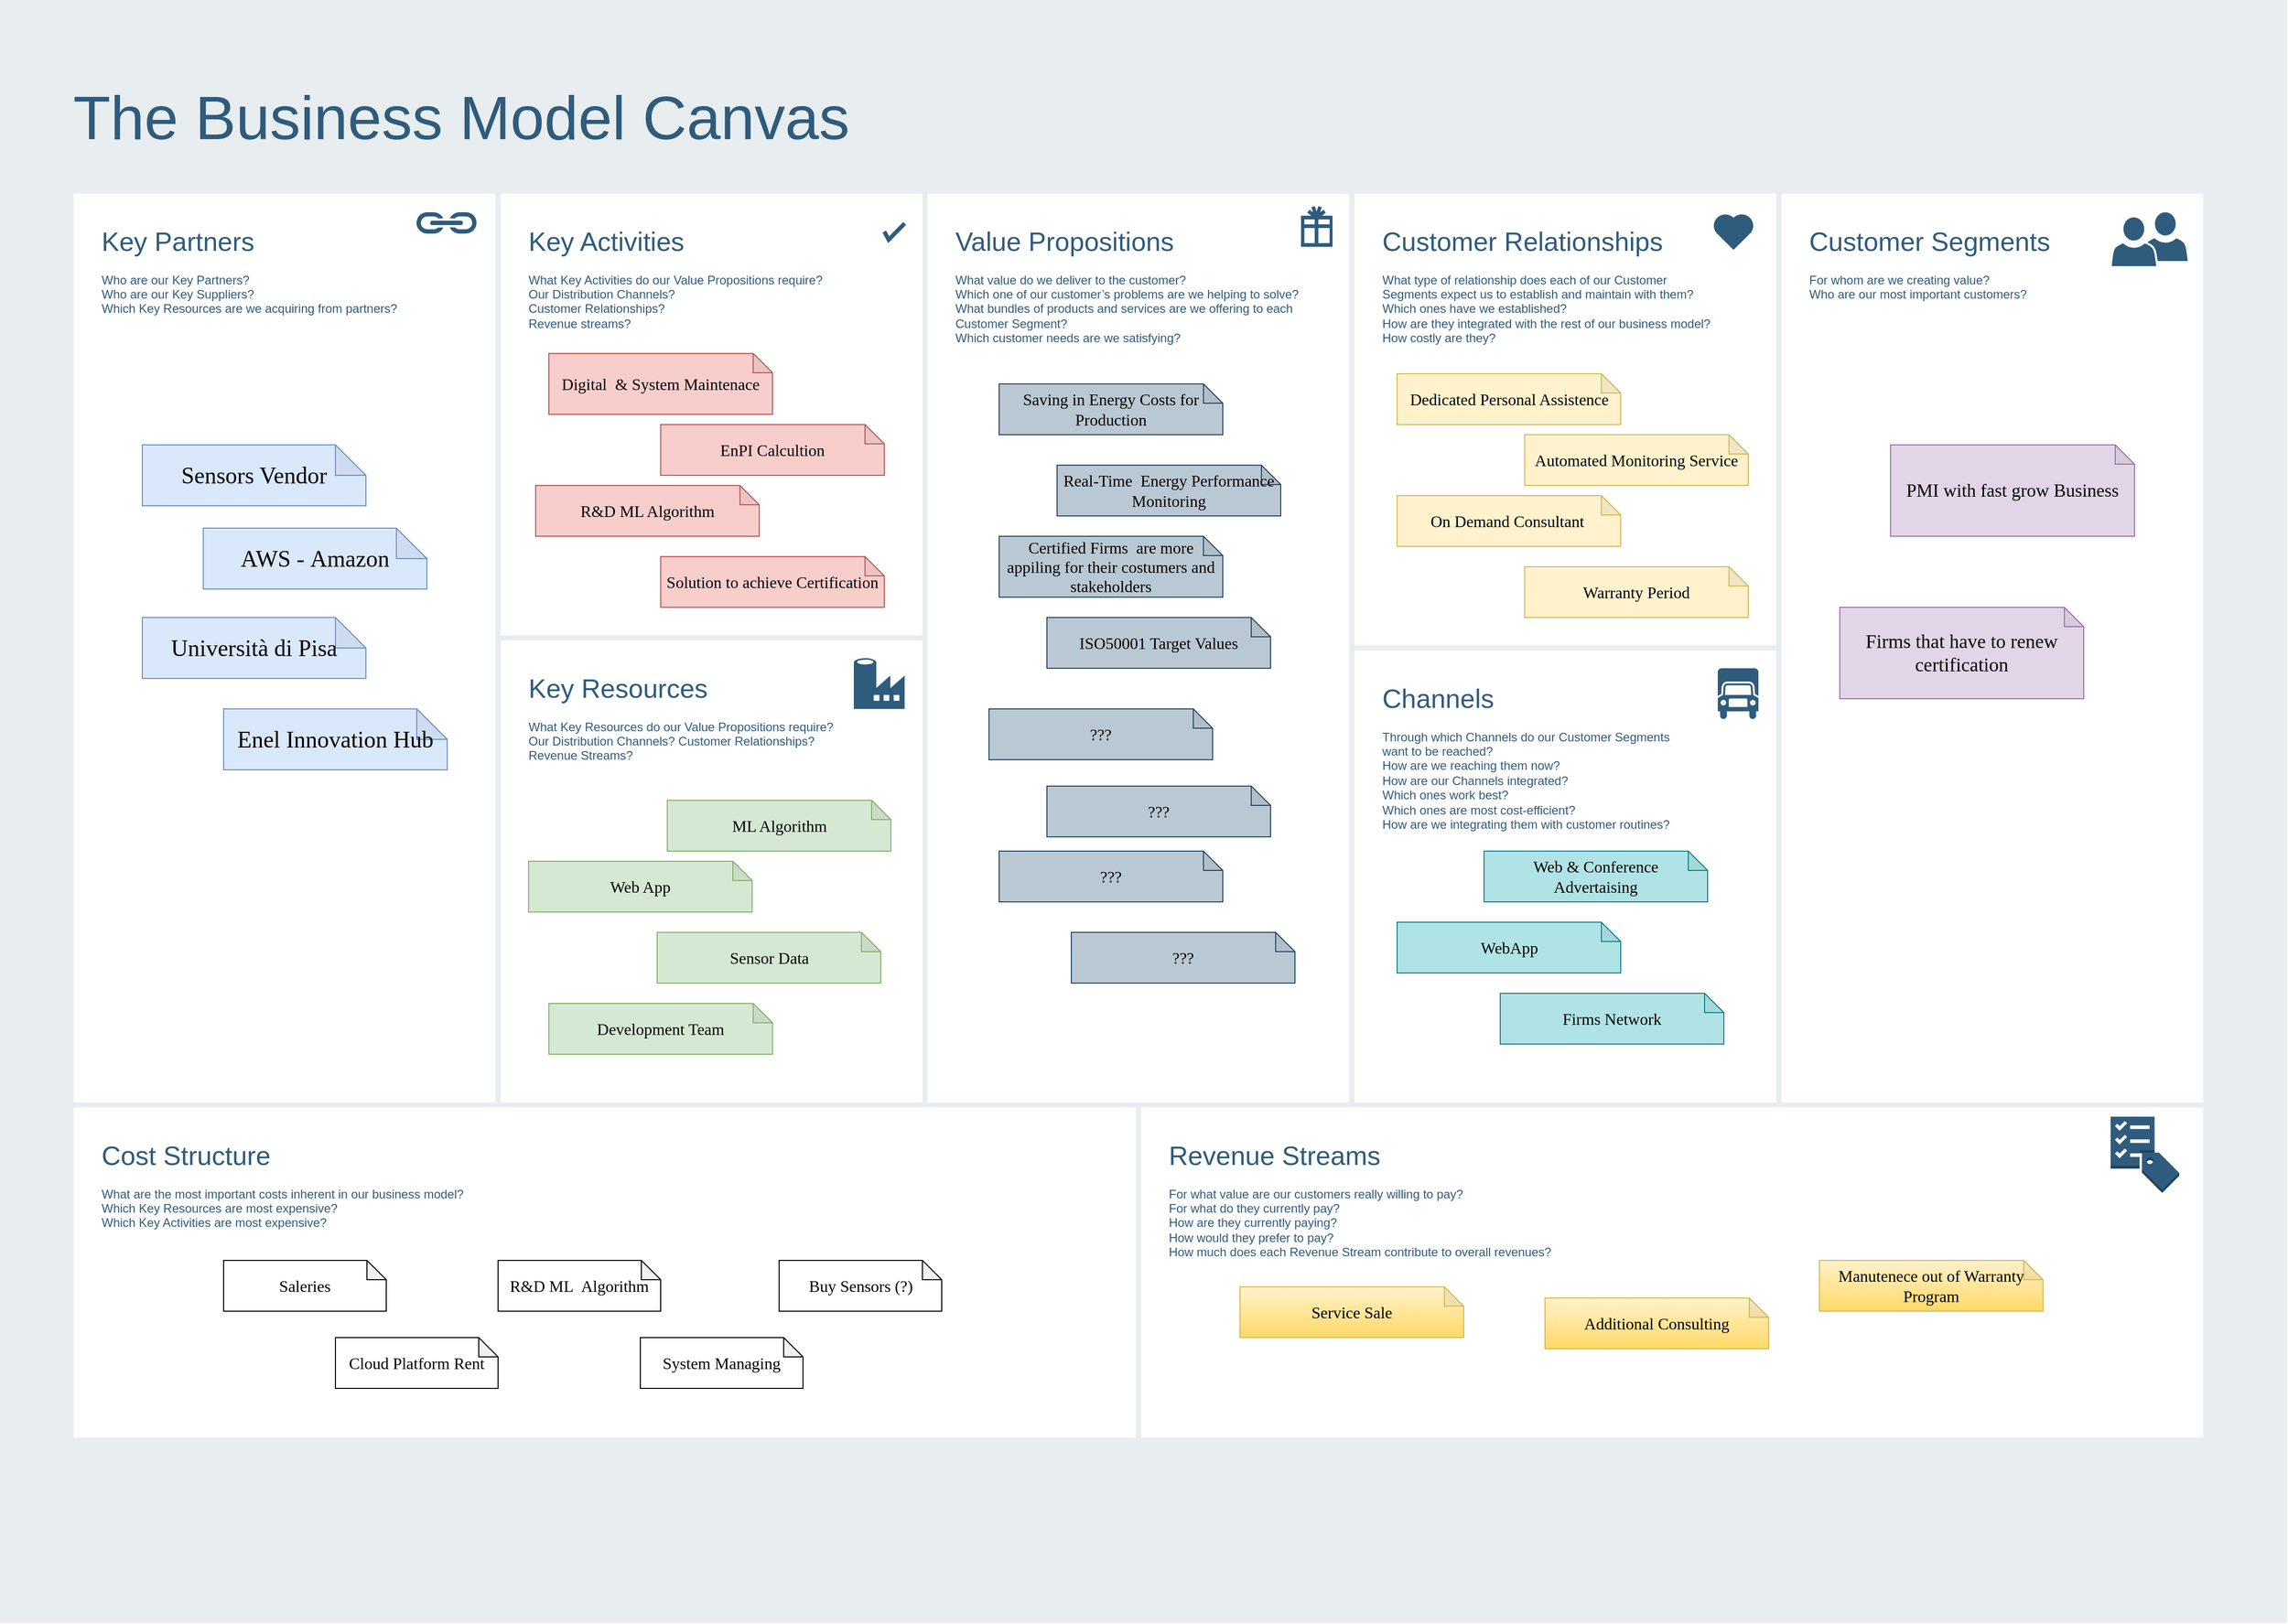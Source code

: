 <mxfile version="14.6.12" type="github"><diagram id="07fea595-8f29-1299-0266-81d95cde20df" name="Page-1"><mxGraphModel dx="5515" dy="1820" grid="1" gridSize="10" guides="1" tooltips="1" connect="1" arrows="1" fold="1" page="1" pageScale="1" pageWidth="1169" pageHeight="827" background="#ffffff" math="0" shadow="0"><root><mxCell id="0"/><mxCell id="1" parent="0"/><mxCell id="698" value="" style="rounded=0;whiteSpace=wrap;html=1;shadow=0;labelBackgroundColor=none;strokeColor=none;strokeWidth=3;fillColor=#e8edf0;fontSize=60;fontColor=#2F5B7C;align=left;" parent="1" vertex="1"><mxGeometry x="-2280" y="32" width="2250" height="1598" as="geometry"/></mxCell><mxCell id="699" value="&lt;div style=&quot;font-size: 26px&quot;&gt;&lt;font style=&quot;font-size: 26px&quot;&gt;Customer Relationships&lt;/font&gt;&lt;/div&gt;&lt;div&gt;&lt;br&gt;&lt;/div&gt;&lt;div&gt;What type of relationship does each of our Customer&lt;/div&gt;&lt;div&gt;Segments expect us to establish and maintain with them?&lt;/div&gt;&lt;div&gt;Which ones have we established?&lt;/div&gt;&lt;div&gt;How are they integrated with the rest of our business model?&lt;/div&gt;&lt;div&gt;How costly are they?&lt;/div&gt;&lt;div&gt;&lt;br&gt;&lt;/div&gt;" style="rounded=0;whiteSpace=wrap;html=1;shadow=0;labelBackgroundColor=none;strokeColor=#e8edf0;strokeWidth=5;fillColor=#ffffff;fontSize=12;fontColor=#2F5B7C;align=left;verticalAlign=top;spacing=30;" parent="1" vertex="1"><mxGeometry x="-950" y="220" width="420" height="450" as="geometry"/></mxCell><mxCell id="700" value="&lt;font&gt;&lt;font style=&quot;font-size: 26px&quot;&gt;Key Partners&lt;/font&gt;&lt;br&gt;&lt;/font&gt;&lt;font style=&quot;font-size: 12px&quot;&gt;&lt;br style=&quot;font-size: 12px&quot;&gt;&lt;font style=&quot;font-size: 12px&quot;&gt;Who are our Key Partners?&lt;br style=&quot;font-size: 12px&quot;&gt;Who are our Key Suppliers?&lt;br style=&quot;font-size: 12px&quot;&gt;Which Key Resources are we acquiring from partners?&lt;br&gt;&lt;/font&gt;&lt;/font&gt;" style="rounded=0;whiteSpace=wrap;html=1;shadow=0;labelBackgroundColor=none;strokeColor=#e8edf0;strokeWidth=5;fillColor=#ffffff;fontSize=12;fontColor=#2F5B7C;align=left;verticalAlign=top;spacing=30;" parent="1" vertex="1"><mxGeometry x="-2210" y="220" width="420" height="900" as="geometry"/></mxCell><mxCell id="mYLDqaENbIVLtpqKHMee-728" style="edgeStyle=orthogonalEdgeStyle;rounded=0;orthogonalLoop=1;jettySize=auto;html=1;exitX=0.5;exitY=1;exitDx=0;exitDy=0;" edge="1" parent="1" source="701" target="702"><mxGeometry relative="1" as="geometry"/></mxCell><mxCell id="701" value="&lt;font&gt;&lt;font style=&quot;font-size: 26px&quot;&gt;Key Activities&lt;/font&gt;&lt;br style=&quot;font-size: 12px&quot;&gt;&lt;/font&gt;&lt;font&gt;&lt;br style=&quot;font-size: 12px&quot;&gt;&lt;div&gt;What Key Activities do our Value Propositions require?&lt;/div&gt;&lt;div&gt;Our Distribution Channels?&lt;/div&gt;&lt;div&gt;Customer Relationships?&lt;/div&gt;&lt;div&gt;Revenue streams?&lt;/div&gt;&lt;/font&gt;" style="rounded=0;whiteSpace=wrap;html=1;shadow=0;labelBackgroundColor=none;strokeColor=#e8edf0;strokeWidth=5;fillColor=#ffffff;fontSize=12;fontColor=#2F5B7C;align=left;verticalAlign=top;spacing=30;" parent="1" vertex="1"><mxGeometry x="-1790" y="220" width="420" height="570" as="geometry"/></mxCell><mxCell id="702" value="&lt;div&gt;&lt;font style=&quot;font-size: 26px&quot;&gt;Key Resources&lt;/font&gt;&lt;/div&gt;&lt;div&gt;&lt;br&gt;&lt;/div&gt;&lt;div&gt;What Key Resources do our Value Propositions require?&lt;/div&gt;&lt;div&gt;Our Distribution Channels? Customer Relationships?&lt;/div&gt;&lt;div&gt;Revenue Streams?&lt;/div&gt;" style="rounded=0;whiteSpace=wrap;html=1;shadow=0;labelBackgroundColor=none;strokeColor=#e8edf0;strokeWidth=5;fillColor=#ffffff;fontSize=12;fontColor=#2F5B7C;align=left;verticalAlign=top;spacing=30;" parent="1" vertex="1"><mxGeometry x="-1790" y="660" width="420" height="460" as="geometry"/></mxCell><mxCell id="703" value="&lt;div style=&quot;font-size: 26px&quot;&gt;&lt;font style=&quot;font-size: 26px&quot;&gt;Value Propositions&lt;/font&gt;&lt;/div&gt;&lt;div&gt;&lt;br&gt;&lt;/div&gt;&lt;div&gt;What value do we deliver to the customer?&lt;/div&gt;&lt;div&gt;Which one of our customer’s problems are we helping to solve?&lt;/div&gt;&lt;div&gt;What bundles of products and services are we offering to each Customer Segment?&lt;/div&gt;&lt;div&gt;Which customer needs are we satisfying?&lt;/div&gt;" style="rounded=0;whiteSpace=wrap;html=1;shadow=0;labelBackgroundColor=none;strokeColor=#e8edf0;strokeWidth=5;fillColor=#ffffff;fontSize=12;fontColor=#2F5B7C;align=left;verticalAlign=top;spacing=30;" parent="1" vertex="1"><mxGeometry x="-1370" y="220" width="420" height="900" as="geometry"/></mxCell><mxCell id="704" value="&lt;div&gt;&lt;font style=&quot;font-size: 26px&quot;&gt;Customer Segments&lt;/font&gt;&lt;/div&gt;&lt;div&gt;&lt;br&gt;&lt;/div&gt;&lt;div&gt;For whom are we creating value?&lt;/div&gt;&lt;div&gt;Who are our most important customers?&lt;/div&gt;" style="rounded=0;whiteSpace=wrap;html=1;shadow=0;labelBackgroundColor=none;strokeColor=#e8edf0;strokeWidth=5;fillColor=#ffffff;fontSize=12;fontColor=#2F5B7C;align=left;verticalAlign=top;spacing=30;" parent="1" vertex="1"><mxGeometry x="-530" y="220" width="420" height="900" as="geometry"/></mxCell><mxCell id="705" value="&lt;div&gt;&lt;font style=&quot;font-size: 26px&quot;&gt;Channels&lt;/font&gt;&lt;/div&gt;&lt;div&gt;&lt;br&gt;&lt;/div&gt;&lt;div&gt;Through which Channels do our Customer Segments&lt;/div&gt;&lt;div&gt;want to be reached?&lt;/div&gt;&lt;div&gt;How are we reaching them now?&lt;/div&gt;&lt;div&gt;How are our Channels integrated?&lt;/div&gt;&lt;div&gt;Which ones work best?&lt;/div&gt;&lt;div&gt;Which ones are most cost-efficient?&lt;/div&gt;&lt;div&gt;How are we integrating them with customer routines?&lt;/div&gt;&lt;div style=&quot;font-size: 10px&quot;&gt;&lt;br&gt;&lt;/div&gt;" style="rounded=0;whiteSpace=wrap;html=1;shadow=0;labelBackgroundColor=none;strokeColor=#e8edf0;strokeWidth=5;fillColor=#ffffff;fontSize=12;fontColor=#2F5B7C;align=left;verticalAlign=top;spacing=30;" parent="1" vertex="1"><mxGeometry x="-950" y="670" width="420" height="450" as="geometry"/></mxCell><mxCell id="706" value="&lt;div style=&quot;font-size: 26px&quot;&gt;&lt;font style=&quot;font-size: 26px&quot;&gt;Cost Structure&lt;/font&gt;&lt;/div&gt;&lt;div&gt;&lt;br&gt;&lt;/div&gt;&lt;div&gt;What are the most important costs inherent in our business model?&lt;/div&gt;&lt;div&gt;Which Key Resources are most expensive?&lt;/div&gt;&lt;div&gt;Which Key Activities are most expensive?&lt;/div&gt;" style="rounded=0;whiteSpace=wrap;html=1;shadow=0;labelBackgroundColor=none;strokeColor=#e8edf0;strokeWidth=5;fillColor=#ffffff;fontSize=12;fontColor=#2F5B7C;align=left;verticalAlign=top;spacing=30;" parent="1" vertex="1"><mxGeometry x="-2210" y="1120" width="1050" height="330" as="geometry"/></mxCell><mxCell id="707" value="&lt;div style=&quot;font-size: 26px&quot;&gt;&lt;font style=&quot;font-size: 26px&quot;&gt;Revenue Streams&lt;/font&gt;&lt;/div&gt;&lt;div&gt;&lt;br&gt;&lt;/div&gt;&lt;div&gt;For what value are our customers really willing to pay?&lt;/div&gt;&lt;div&gt;For what do they currently pay?&lt;/div&gt;&lt;div&gt;How are they currently paying?&lt;/div&gt;&lt;div&gt;How would they prefer to pay?&lt;/div&gt;&lt;div&gt;How much does each Revenue Stream contribute to overall revenues?&lt;/div&gt;" style="rounded=0;whiteSpace=wrap;html=1;shadow=0;labelBackgroundColor=none;strokeColor=#e8edf0;strokeWidth=5;fillColor=#ffffff;fontSize=12;fontColor=#2F5B7C;align=left;verticalAlign=top;spacing=30;" parent="1" vertex="1"><mxGeometry x="-1160" y="1120" width="1050" height="330" as="geometry"/></mxCell><mxCell id="708" value="The Business Model Canvas&lt;br&gt;" style="text;html=1;resizable=0;points=[];autosize=1;align=left;verticalAlign=top;spacingTop=-4;fontSize=60;fontColor=#2F5B7C;" parent="1" vertex="1"><mxGeometry x="-2210" y="110" width="780" height="70" as="geometry"/></mxCell><mxCell id="709" value="" style="html=1;verticalLabelPosition=bottom;labelBackgroundColor=#ffffff;verticalAlign=top;shadow=0;dashed=0;strokeWidth=4;shape=mxgraph.ios7.misc.check;strokeColor=#2F5B7C;fillColor=#ffffff;gradientColor=none;fontSize=12;fontColor=#2F5B7C;align=left;" parent="1" vertex="1"><mxGeometry x="-1410" y="252" width="20" height="16" as="geometry"/></mxCell><mxCell id="710" value="" style="shape=mxgraph.signs.travel.present;html=1;fillColor=#2F5B7C;strokeColor=none;verticalLabelPosition=bottom;verticalAlign=top;align=center;shadow=0;labelBackgroundColor=none;fontSize=12;fontColor=#2F5B7C;" parent="1" vertex="1"><mxGeometry x="-1000" y="235" width="31" height="40" as="geometry"/></mxCell><mxCell id="711" value="" style="html=1;verticalLabelPosition=bottom;labelBackgroundColor=#ffffff;verticalAlign=top;strokeWidth=3;strokeColor=none;fillColor=#2F5B7C;shadow=0;dashed=0;shape=mxgraph.ios7.icons.heart;fontSize=12;fontColor=#2F5B7C;align=left;" parent="1" vertex="1"><mxGeometry x="-595.0" y="242" width="41" height="36" as="geometry"/></mxCell><mxCell id="715" value="" style="shadow=0;dashed=0;html=1;strokeColor=none;labelPosition=center;verticalLabelPosition=bottom;verticalAlign=top;shape=mxgraph.mscae.cloud.data_factory;fillColor=#2F5B7C;labelBackgroundColor=none;fontSize=10;fontColor=#2F5B7C;align=left;" parent="1" vertex="1"><mxGeometry x="-1440" y="680" width="50" height="50" as="geometry"/></mxCell><mxCell id="716" value="" style="shape=mxgraph.signs.transportation.truck_6;html=1;fillColor=#2F5B7C;strokeColor=none;verticalLabelPosition=bottom;verticalAlign=top;align=center;shadow=0;labelBackgroundColor=none;fontSize=10;fontColor=#2F5B7C;aspect=fixed;" parent="1" vertex="1"><mxGeometry x="-590" y="690" width="40" height="50" as="geometry"/></mxCell><mxCell id="717" value="" style="shape=image;html=1;verticalAlign=top;verticalLabelPosition=bottom;labelBackgroundColor=#ffffff;imageAspect=0;aspect=fixed;image=https://cdn4.iconfinder.com/data/icons/evil-icons-user-interface/64/price-128.png;shadow=0;strokeColor=#e8edf0;strokeWidth=3;fillColor=#2F5B7C;gradientColor=none;fontSize=10;fontColor=#2F5B7C;align=left;" parent="1" vertex="1"><mxGeometry x="-1226" y="1140" width="58" height="58" as="geometry"/></mxCell><mxCell id="718" value="" style="dashed=0;html=1;shape=mxgraph.aws3.checklist_cost;fillColor=#2F5B7C;gradientColor=none;shadow=0;labelBackgroundColor=none;strokeColor=none;strokeWidth=3;fontSize=10;fontColor=#2F5B7C;align=left;" parent="1" vertex="1"><mxGeometry x="-203.5" y="1131.5" width="67.5" height="75" as="geometry"/></mxCell><mxCell id="719" value="" style="shadow=0;dashed=0;html=1;strokeColor=none;fillColor=#2F5B7C;labelPosition=center;verticalLabelPosition=bottom;verticalAlign=top;outlineConnect=0;shape=mxgraph.office.concepts.link;labelBackgroundColor=none;fontSize=10;fontColor=#000000;align=left;" parent="1" vertex="1"><mxGeometry x="-1871" y="241" width="61" height="21" as="geometry"/></mxCell><mxCell id="720" value="" style="group" parent="1" vertex="1" connectable="0"><mxGeometry x="-203.5" y="245" width="69" height="50" as="geometry"/></mxCell><mxCell id="721" value="" style="shadow=0;dashed=0;html=1;strokeColor=#FFFFFF;labelPosition=center;verticalLabelPosition=bottom;verticalAlign=top;outlineConnect=0;shape=mxgraph.office.users.user;fillColor=#2F5B7C;labelBackgroundColor=none;fontSize=10;fontColor=#000000;align=left;strokeWidth=2;" parent="720" vertex="1"><mxGeometry x="31" y="-5" width="46" height="50" as="geometry"/></mxCell><mxCell id="722" value="" style="shadow=0;dashed=0;html=1;strokeColor=#FFFFFF;labelPosition=center;verticalLabelPosition=bottom;verticalAlign=top;outlineConnect=0;shape=mxgraph.office.users.user;fillColor=#2F5B7C;labelBackgroundColor=none;fontSize=10;fontColor=#000000;align=left;strokeWidth=2;" parent="720" vertex="1"><mxGeometry width="46" height="50" as="geometry"/></mxCell><mxCell id="mYLDqaENbIVLtpqKHMee-723" value="&lt;p style=&quot;margin-top: 0pt ; margin-bottom: 0pt ; direction: ltr ; unicode-bidi: embed ; vertical-align: baseline&quot;&gt;&lt;span style=&quot;font-family: &amp;#34;calibri&amp;#34;&quot;&gt;&lt;font style=&quot;font-size: 23px&quot;&gt;Sensors Vendor&lt;/font&gt;&lt;/span&gt;&lt;/p&gt;" style="shape=note;whiteSpace=wrap;html=1;backgroundOutline=1;darkOpacity=0.05;fillColor=#dae8fc;strokeColor=#6c8ebf;" vertex="1" parent="1"><mxGeometry x="-2140" y="470" width="220" height="60" as="geometry"/></mxCell><mxCell id="mYLDqaENbIVLtpqKHMee-724" value="&lt;p style=&quot;margin-top: 0pt ; margin-bottom: 0pt ; direction: ltr ; unicode-bidi: embed ; vertical-align: baseline ; font-size: 23px&quot;&gt;&lt;span style=&quot;font-family: &amp;#34;calibri&amp;#34;&quot;&gt;AWS&lt;/span&gt;&lt;span style=&quot;font-family: &amp;#34;calibri&amp;#34;&quot;&gt;&amp;nbsp;&lt;/span&gt;&lt;span style=&quot;font-family: &amp;#34;calibri&amp;#34;&quot;&gt;-&lt;/span&gt;&lt;span style=&quot;font-family: &amp;#34;calibri&amp;#34;&quot;&gt;&amp;nbsp;&lt;/span&gt;&lt;span style=&quot;font-family: &amp;#34;calibri&amp;#34;&quot;&gt;Amazon&lt;/span&gt;&lt;/p&gt;" style="shape=note;whiteSpace=wrap;html=1;backgroundOutline=1;darkOpacity=0.05;fillColor=#dae8fc;strokeColor=#6c8ebf;" vertex="1" parent="1"><mxGeometry x="-2080" y="552" width="220" height="60" as="geometry"/></mxCell><mxCell id="mYLDqaENbIVLtpqKHMee-725" value="&lt;p style=&quot;margin-top: 0pt ; margin-bottom: 0pt ; direction: ltr ; unicode-bidi: embed ; vertical-align: baseline ; font-size: 23px&quot;&gt;&lt;span style=&quot;font-family: &amp;#34;calibri&amp;#34;&quot;&gt;Università&lt;/span&gt;&lt;span style=&quot;font-family: &amp;#34;calibri&amp;#34;&quot;&gt;&amp;nbsp;di Pisa&lt;/span&gt;&lt;/p&gt;" style="shape=note;whiteSpace=wrap;html=1;backgroundOutline=1;darkOpacity=0.05;fillColor=#dae8fc;strokeColor=#6c8ebf;" vertex="1" parent="1"><mxGeometry x="-2140" y="640" width="220" height="60" as="geometry"/></mxCell><mxCell id="mYLDqaENbIVLtpqKHMee-726" value="&lt;p style=&quot;margin-top: 0pt ; margin-bottom: 0pt ; direction: ltr ; unicode-bidi: embed ; vertical-align: baseline&quot;&gt;&lt;span style=&quot;font-family: &amp;#34;calibri&amp;#34;&quot;&gt;&lt;font style=&quot;font-size: 23px&quot;&gt;Enel Innovation Hub&lt;/font&gt;&lt;/span&gt;&lt;/p&gt;" style="shape=note;whiteSpace=wrap;html=1;backgroundOutline=1;darkOpacity=0.05;fillColor=#dae8fc;strokeColor=#6c8ebf;" vertex="1" parent="1"><mxGeometry x="-2060" y="730" width="220" height="60" as="geometry"/></mxCell><mxCell id="mYLDqaENbIVLtpqKHMee-730" value="&lt;p style=&quot;margin-top: 0pt ; margin-bottom: 0pt ; direction: ltr ; unicode-bidi: embed ; vertical-align: baseline ; font-size: 16px&quot;&gt;&lt;span style=&quot;font-family: &amp;#34;calibri&amp;#34;&quot;&gt;Digital&amp;nbsp;&amp;nbsp;&amp;amp;&amp;nbsp;&lt;/span&gt;&lt;span style=&quot;font-family: &amp;#34;calibri&amp;#34;&quot;&gt;System&amp;nbsp;&lt;/span&gt;&lt;span style=&quot;font-family: &amp;#34;calibri&amp;#34;&quot;&gt;Maintenace&lt;/span&gt;&lt;/p&gt;" style="shape=note;whiteSpace=wrap;html=1;backgroundOutline=1;darkOpacity=0.05;fillColor=#f8cecc;strokeColor=#b85450;size=19;" vertex="1" parent="1"><mxGeometry x="-1740" y="380" width="220" height="60" as="geometry"/></mxCell><mxCell id="mYLDqaENbIVLtpqKHMee-732" value="&lt;p style=&quot;margin-top: 0pt ; margin-bottom: 0pt ; direction: ltr ; unicode-bidi: embed ; vertical-align: baseline&quot;&gt;&lt;span style=&quot;font-size: 12pt ; font-family: &amp;#34;calibri&amp;#34;&quot;&gt;EnPI&lt;/span&gt;&lt;span style=&quot;font-size: 12pt ; font-family: &amp;#34;calibri&amp;#34;&quot;&gt;&amp;nbsp;&lt;/span&gt;&lt;span style=&quot;font-size: 12pt ; font-family: &amp;#34;calibri&amp;#34;&quot;&gt;Calcultion&lt;/span&gt;&lt;/p&gt;" style="shape=note;whiteSpace=wrap;html=1;backgroundOutline=1;darkOpacity=0.05;fillColor=#f8cecc;strokeColor=#b85450;size=19;" vertex="1" parent="1"><mxGeometry x="-1630" y="450" width="220" height="50" as="geometry"/></mxCell><mxCell id="mYLDqaENbIVLtpqKHMee-733" value="&lt;p style=&quot;margin-top: 0pt ; margin-bottom: 0pt ; direction: ltr ; unicode-bidi: embed ; vertical-align: baseline&quot;&gt;&lt;span style=&quot;font-family: &amp;#34;calibri&amp;#34;&quot;&gt;&lt;font style=&quot;font-size: 16px&quot;&gt;R&amp;amp;D ML Algorithm&lt;/font&gt;&lt;/span&gt;&lt;/p&gt;" style="shape=note;whiteSpace=wrap;html=1;backgroundOutline=1;darkOpacity=0.05;fillColor=#f8cecc;strokeColor=#b85450;size=19;" vertex="1" parent="1"><mxGeometry x="-1753" y="510" width="220" height="50" as="geometry"/></mxCell><mxCell id="mYLDqaENbIVLtpqKHMee-734" value="&lt;p style=&quot;margin-top: 0pt ; margin-bottom: 0pt ; direction: ltr ; unicode-bidi: embed ; vertical-align: baseline&quot;&gt;&lt;span style=&quot;font-family: &amp;#34;calibri&amp;#34;&quot;&gt;&lt;font style=&quot;font-size: 16px&quot;&gt;Solution to achieve Certification&lt;/font&gt;&lt;/span&gt;&lt;/p&gt;" style="shape=note;whiteSpace=wrap;html=1;backgroundOutline=1;darkOpacity=0.05;fillColor=#f8cecc;strokeColor=#b85450;size=19;" vertex="1" parent="1"><mxGeometry x="-1630" y="580" width="220" height="50" as="geometry"/></mxCell><mxCell id="mYLDqaENbIVLtpqKHMee-735" value="&lt;p style=&quot;margin-top: 0pt ; margin-bottom: 0pt ; direction: ltr ; unicode-bidi: embed ; vertical-align: baseline&quot;&gt;&lt;font face=&quot;calibri&quot; size=&quot;3&quot;&gt;Real-Time &amp;nbsp;Energy Performance Monitoring&lt;/font&gt;&lt;/p&gt;" style="shape=note;whiteSpace=wrap;html=1;backgroundOutline=1;darkOpacity=0.05;fillColor=#bac8d3;strokeColor=#23445d;size=19;" vertex="1" parent="1"><mxGeometry x="-1240" y="490" width="220" height="50" as="geometry"/></mxCell><mxCell id="mYLDqaENbIVLtpqKHMee-736" value="&lt;p style=&quot;margin-top: 0pt ; margin-bottom: 0pt ; direction: ltr ; unicode-bidi: embed ; vertical-align: baseline&quot;&gt;&lt;font face=&quot;calibri&quot; size=&quot;3&quot;&gt;Web App&lt;/font&gt;&lt;/p&gt;" style="shape=note;whiteSpace=wrap;html=1;backgroundOutline=1;darkOpacity=0.05;fillColor=#d5e8d4;strokeColor=#82b366;size=19;" vertex="1" parent="1"><mxGeometry x="-1760" y="880" width="220" height="50" as="geometry"/></mxCell><mxCell id="mYLDqaENbIVLtpqKHMee-737" value="&lt;p style=&quot;margin-top: 0pt ; margin-bottom: 0pt ; direction: ltr ; unicode-bidi: embed ; vertical-align: baseline&quot;&gt;&lt;font face=&quot;calibri&quot; size=&quot;3&quot;&gt;Sensor Data&lt;/font&gt;&lt;/p&gt;" style="shape=note;whiteSpace=wrap;html=1;backgroundOutline=1;darkOpacity=0.05;fillColor=#d5e8d4;strokeColor=#82b366;size=19;" vertex="1" parent="1"><mxGeometry x="-1633.5" y="950" width="220" height="50" as="geometry"/></mxCell><mxCell id="mYLDqaENbIVLtpqKHMee-738" value="&lt;p style=&quot;margin-top: 0pt ; margin-bottom: 0pt ; direction: ltr ; unicode-bidi: embed ; vertical-align: baseline&quot;&gt;&lt;font face=&quot;calibri&quot; size=&quot;3&quot;&gt;Development Team&lt;/font&gt;&lt;/p&gt;" style="shape=note;whiteSpace=wrap;html=1;backgroundOutline=1;darkOpacity=0.05;fillColor=#d5e8d4;strokeColor=#82b366;size=19;" vertex="1" parent="1"><mxGeometry x="-1740" y="1020" width="220" height="50" as="geometry"/></mxCell><mxCell id="mYLDqaENbIVLtpqKHMee-739" value="&lt;p style=&quot;margin-top: 0pt ; margin-bottom: 0pt ; direction: ltr ; unicode-bidi: embed ; vertical-align: baseline&quot;&gt;&lt;span style=&quot;font-family: &amp;#34;calibri&amp;#34;&quot;&gt;&lt;font style=&quot;font-size: 18px&quot;&gt;PMI with fast grow Business&lt;/font&gt;&lt;/span&gt;&lt;/p&gt;" style="shape=note;whiteSpace=wrap;html=1;backgroundOutline=1;darkOpacity=0.05;fillColor=#e1d5e7;strokeColor=#9673a6;size=19;" vertex="1" parent="1"><mxGeometry x="-420" y="470" width="240" height="90" as="geometry"/></mxCell><mxCell id="mYLDqaENbIVLtpqKHMee-740" value="&lt;p style=&quot;margin-top: 0pt ; margin-bottom: 0pt ; direction: ltr ; unicode-bidi: embed ; vertical-align: baseline ; font-size: 19px&quot;&gt;&lt;span style=&quot;font-family: &amp;#34;calibri&amp;#34;&quot;&gt;Firms that&amp;nbsp;&lt;/span&gt;&lt;span style=&quot;font-family: &amp;#34;calibri&amp;#34;&quot;&gt;have to&lt;/span&gt;&lt;span style=&quot;font-family: &amp;#34;calibri&amp;#34;&quot;&gt;&amp;nbsp;renew certification&lt;/span&gt;&lt;/p&gt;" style="shape=note;whiteSpace=wrap;html=1;backgroundOutline=1;darkOpacity=0.05;fillColor=#e1d5e7;strokeColor=#9673a6;size=19;" vertex="1" parent="1"><mxGeometry x="-470" y="630" width="240" height="90" as="geometry"/></mxCell><mxCell id="mYLDqaENbIVLtpqKHMee-741" value="&lt;p style=&quot;margin-top: 0pt ; margin-bottom: 0pt ; direction: ltr ; unicode-bidi: embed ; vertical-align: baseline&quot;&gt;&lt;span style=&quot;font-family: &amp;#34;calibri&amp;#34;&quot;&gt;&lt;font style=&quot;font-size: 16px&quot;&gt;ML Algorithm&lt;/font&gt;&lt;/span&gt;&lt;/p&gt;" style="shape=note;whiteSpace=wrap;html=1;backgroundOutline=1;darkOpacity=0.05;fillColor=#d5e8d4;strokeColor=#82b366;size=19;" vertex="1" parent="1"><mxGeometry x="-1623.5" y="820" width="220" height="50" as="geometry"/></mxCell><mxCell id="mYLDqaENbIVLtpqKHMee-742" value="&lt;p style=&quot;margin-top: 0pt ; margin-bottom: 0pt ; direction: ltr ; unicode-bidi: embed ; vertical-align: baseline&quot;&gt;&lt;font&gt;&lt;font face=&quot;calibri&quot; size=&quot;3&quot;&gt;Saving in Energy Costs for Production&lt;/font&gt;&lt;/font&gt;&lt;/p&gt;" style="shape=note;whiteSpace=wrap;html=1;backgroundOutline=1;darkOpacity=0.05;fillColor=#bac8d3;strokeColor=#23445d;size=19;" vertex="1" parent="1"><mxGeometry x="-1297" y="410" width="220" height="50" as="geometry"/></mxCell><mxCell id="mYLDqaENbIVLtpqKHMee-743" value="&lt;p style=&quot;margin-top: 0pt ; margin-bottom: 0pt ; direction: ltr ; unicode-bidi: embed ; vertical-align: baseline&quot;&gt;&lt;font face=&quot;calibri&quot; size=&quot;3&quot;&gt;Certified Firms &amp;nbsp;are more appiling for&amp;nbsp;their&amp;nbsp;costumers and stakeholders&lt;/font&gt;&lt;/p&gt;" style="shape=note;whiteSpace=wrap;html=1;backgroundOutline=1;darkOpacity=0.05;fillColor=#bac8d3;strokeColor=#23445d;size=19;" vertex="1" parent="1"><mxGeometry x="-1297" y="560" width="220" height="60" as="geometry"/></mxCell><mxCell id="mYLDqaENbIVLtpqKHMee-744" value="&lt;p style=&quot;margin-top: 0pt ; margin-bottom: 0pt ; direction: ltr ; unicode-bidi: embed ; vertical-align: baseline&quot;&gt;&lt;font face=&quot;calibri&quot; size=&quot;3&quot;&gt;ISO50001 Target Values&lt;/font&gt;&lt;/p&gt;" style="shape=note;whiteSpace=wrap;html=1;backgroundOutline=1;darkOpacity=0.05;fillColor=#bac8d3;strokeColor=#23445d;size=19;" vertex="1" parent="1"><mxGeometry x="-1250" y="640" width="220" height="50" as="geometry"/></mxCell><mxCell id="mYLDqaENbIVLtpqKHMee-745" value="&lt;p style=&quot;margin-top: 0pt ; margin-bottom: 0pt ; direction: ltr ; unicode-bidi: embed ; vertical-align: baseline&quot;&gt;&lt;font face=&quot;calibri&quot; size=&quot;3&quot;&gt;Dedicated Personal Assistence&lt;/font&gt;&lt;/p&gt;" style="shape=note;whiteSpace=wrap;html=1;backgroundOutline=1;darkOpacity=0.05;fillColor=#fff2cc;strokeColor=#d6b656;size=19;" vertex="1" parent="1"><mxGeometry x="-905.5" y="400" width="220" height="50" as="geometry"/></mxCell><mxCell id="mYLDqaENbIVLtpqKHMee-746" value="&lt;p style=&quot;margin-top: 0pt ; margin-bottom: 0pt ; direction: ltr ; unicode-bidi: embed ; vertical-align: baseline&quot;&gt;&lt;font face=&quot;calibri&quot; size=&quot;3&quot;&gt;Automated Monitoring Service&lt;/font&gt;&lt;/p&gt;" style="shape=note;whiteSpace=wrap;html=1;backgroundOutline=1;darkOpacity=0.05;fillColor=#fff2cc;strokeColor=#d6b656;size=19;" vertex="1" parent="1"><mxGeometry x="-780" y="460" width="220" height="50" as="geometry"/></mxCell><mxCell id="mYLDqaENbIVLtpqKHMee-747" value="&lt;p style=&quot;margin-top: 0pt ; margin-bottom: 0pt ; direction: ltr ; unicode-bidi: embed ; vertical-align: baseline&quot;&gt;&lt;font face=&quot;calibri&quot; size=&quot;3&quot;&gt;On Demand&amp;nbsp;Consultant&amp;nbsp;&lt;/font&gt;&lt;/p&gt;" style="shape=note;whiteSpace=wrap;html=1;backgroundOutline=1;darkOpacity=0.05;fillColor=#fff2cc;strokeColor=#d6b656;size=19;" vertex="1" parent="1"><mxGeometry x="-905.5" y="520" width="220" height="50" as="geometry"/></mxCell><mxCell id="mYLDqaENbIVLtpqKHMee-748" value="&lt;p style=&quot;margin-top: 0pt ; margin-bottom: 0pt ; direction: ltr ; unicode-bidi: embed ; vertical-align: baseline&quot;&gt;&lt;font face=&quot;calibri&quot; size=&quot;3&quot;&gt;Web &amp;amp; Conference&lt;/font&gt;&lt;/p&gt;&lt;p style=&quot;margin-top: 0pt ; margin-bottom: 0pt ; direction: ltr ; unicode-bidi: embed ; vertical-align: baseline&quot;&gt;&lt;font face=&quot;calibri&quot; size=&quot;3&quot;&gt;Advertaising&lt;/font&gt;&lt;/p&gt;" style="shape=note;whiteSpace=wrap;html=1;backgroundOutline=1;darkOpacity=0.05;size=19;fillColor=#b0e3e6;strokeColor=#0e8088;" vertex="1" parent="1"><mxGeometry x="-820" y="870" width="220" height="50" as="geometry"/></mxCell><mxCell id="mYLDqaENbIVLtpqKHMee-749" value="&lt;p style=&quot;margin-top: 0pt ; margin-bottom: 0pt ; direction: ltr ; unicode-bidi: embed ; vertical-align: baseline&quot;&gt;&lt;font face=&quot;calibri&quot; size=&quot;3&quot;&gt;WebApp&lt;/font&gt;&lt;/p&gt;" style="shape=note;whiteSpace=wrap;html=1;backgroundOutline=1;darkOpacity=0.05;fillColor=#b0e3e6;strokeColor=#0e8088;size=19;" vertex="1" parent="1"><mxGeometry x="-905.5" y="940" width="220" height="50" as="geometry"/></mxCell><mxCell id="mYLDqaENbIVLtpqKHMee-750" value="&lt;p style=&quot;margin-top: 0pt ; margin-bottom: 0pt ; direction: ltr ; unicode-bidi: embed ; vertical-align: baseline&quot;&gt;&lt;font face=&quot;calibri&quot; size=&quot;3&quot;&gt;Firms Network&lt;/font&gt;&lt;/p&gt;" style="shape=note;whiteSpace=wrap;html=1;backgroundOutline=1;darkOpacity=0.05;fillColor=#b0e3e6;strokeColor=#0e8088;size=19;" vertex="1" parent="1"><mxGeometry x="-804" y="1010" width="220" height="50" as="geometry"/></mxCell><mxCell id="mYLDqaENbIVLtpqKHMee-751" value="&lt;p style=&quot;margin-top: 0pt ; margin-bottom: 0pt ; direction: ltr ; unicode-bidi: embed ; vertical-align: baseline&quot;&gt;&lt;font face=&quot;calibri&quot; size=&quot;3&quot;&gt;???&lt;/font&gt;&lt;/p&gt;" style="shape=note;whiteSpace=wrap;html=1;backgroundOutline=1;darkOpacity=0.05;fillColor=#bac8d3;strokeColor=#23445d;size=19;" vertex="1" parent="1"><mxGeometry x="-1307" y="730" width="220" height="50" as="geometry"/></mxCell><mxCell id="mYLDqaENbIVLtpqKHMee-752" value="&lt;p style=&quot;margin-top: 0pt ; margin-bottom: 0pt ; direction: ltr ; unicode-bidi: embed ; vertical-align: baseline&quot;&gt;&lt;font face=&quot;calibri&quot; size=&quot;3&quot;&gt;???&lt;/font&gt;&lt;/p&gt;" style="shape=note;whiteSpace=wrap;html=1;backgroundOutline=1;darkOpacity=0.05;fillColor=#bac8d3;strokeColor=#23445d;size=19;" vertex="1" parent="1"><mxGeometry x="-1250" y="806" width="220" height="50" as="geometry"/></mxCell><mxCell id="mYLDqaENbIVLtpqKHMee-753" value="&lt;p style=&quot;margin-top: 0pt ; margin-bottom: 0pt ; direction: ltr ; unicode-bidi: embed ; vertical-align: baseline&quot;&gt;&lt;font face=&quot;calibri&quot; size=&quot;3&quot;&gt;???&lt;/font&gt;&lt;/p&gt;" style="shape=note;whiteSpace=wrap;html=1;backgroundOutline=1;darkOpacity=0.05;fillColor=#bac8d3;strokeColor=#23445d;size=19;" vertex="1" parent="1"><mxGeometry x="-1297" y="870" width="220" height="50" as="geometry"/></mxCell><mxCell id="mYLDqaENbIVLtpqKHMee-754" value="&lt;p style=&quot;margin-top: 0pt ; margin-bottom: 0pt ; direction: ltr ; unicode-bidi: embed ; vertical-align: baseline&quot;&gt;&lt;font face=&quot;calibri&quot; size=&quot;3&quot;&gt;???&lt;/font&gt;&lt;/p&gt;" style="shape=note;whiteSpace=wrap;html=1;backgroundOutline=1;darkOpacity=0.05;fillColor=#bac8d3;strokeColor=#23445d;size=19;" vertex="1" parent="1"><mxGeometry x="-1226" y="950" width="220" height="50" as="geometry"/></mxCell><mxCell id="mYLDqaENbIVLtpqKHMee-755" value="&lt;p style=&quot;margin-top: 0pt ; margin-bottom: 0pt ; direction: ltr ; unicode-bidi: embed ; vertical-align: baseline&quot;&gt;&lt;font face=&quot;calibri&quot; size=&quot;3&quot;&gt;Saleries&lt;/font&gt;&lt;/p&gt;" style="shape=note;whiteSpace=wrap;html=1;backgroundOutline=1;darkOpacity=0.05;size=19;" vertex="1" parent="1"><mxGeometry x="-2060" y="1273" width="160" height="50" as="geometry"/></mxCell><mxCell id="mYLDqaENbIVLtpqKHMee-756" value="&lt;p style=&quot;margin-top: 0pt ; margin-bottom: 0pt ; direction: ltr ; unicode-bidi: embed ; vertical-align: baseline&quot;&gt;&lt;font face=&quot;calibri&quot; size=&quot;3&quot;&gt;Cloud Platform Rent&lt;/font&gt;&lt;/p&gt;" style="shape=note;whiteSpace=wrap;html=1;backgroundOutline=1;darkOpacity=0.05;size=19;" vertex="1" parent="1"><mxGeometry x="-1950" y="1349" width="160" height="50" as="geometry"/></mxCell><mxCell id="mYLDqaENbIVLtpqKHMee-758" value="&lt;p style=&quot;margin-top: 0pt ; margin-bottom: 0pt ; direction: ltr ; unicode-bidi: embed ; vertical-align: baseline&quot;&gt;&lt;font face=&quot;calibri&quot; size=&quot;3&quot;&gt;System Managing&lt;/font&gt;&lt;/p&gt;" style="shape=note;whiteSpace=wrap;html=1;backgroundOutline=1;darkOpacity=0.05;size=19;" vertex="1" parent="1"><mxGeometry x="-1650" y="1349" width="160" height="50" as="geometry"/></mxCell><mxCell id="mYLDqaENbIVLtpqKHMee-759" value="&lt;p style=&quot;margin-top: 0pt ; margin-bottom: 0pt ; direction: ltr ; unicode-bidi: embed ; vertical-align: baseline&quot;&gt;&lt;font face=&quot;calibri&quot; size=&quot;3&quot;&gt;R&amp;amp;D ML &amp;nbsp;Algorithm&lt;/font&gt;&lt;/p&gt;" style="shape=note;whiteSpace=wrap;html=1;backgroundOutline=1;darkOpacity=0.05;size=19;" vertex="1" parent="1"><mxGeometry x="-1790" y="1273" width="160" height="50" as="geometry"/></mxCell><mxCell id="mYLDqaENbIVLtpqKHMee-760" value="&lt;p style=&quot;margin-top: 0pt ; margin-bottom: 0pt ; direction: ltr ; unicode-bidi: embed ; vertical-align: baseline&quot;&gt;&lt;font face=&quot;calibri&quot; size=&quot;3&quot;&gt;Buy Sensors (?)&lt;/font&gt;&lt;/p&gt;" style="shape=note;whiteSpace=wrap;html=1;backgroundOutline=1;darkOpacity=0.05;size=19;" vertex="1" parent="1"><mxGeometry x="-1513.5" y="1273" width="160" height="50" as="geometry"/></mxCell><mxCell id="mYLDqaENbIVLtpqKHMee-761" value="&lt;p style=&quot;margin-top: 0pt ; margin-bottom: 0pt ; direction: ltr ; unicode-bidi: embed ; vertical-align: baseline&quot;&gt;&lt;font face=&quot;calibri&quot; size=&quot;3&quot;&gt;Service Sale&lt;/font&gt;&lt;/p&gt;" style="shape=note;whiteSpace=wrap;html=1;backgroundOutline=1;darkOpacity=0.05;fillColor=#fff2cc;strokeColor=#d6b656;size=19;gradientColor=#ffd966;" vertex="1" parent="1"><mxGeometry x="-1060" y="1299" width="220" height="50" as="geometry"/></mxCell><mxCell id="mYLDqaENbIVLtpqKHMee-765" value="&lt;p style=&quot;margin-top: 0pt ; margin-bottom: 0pt ; direction: ltr ; unicode-bidi: embed ; vertical-align: baseline&quot;&gt;&lt;font face=&quot;calibri&quot; size=&quot;3&quot;&gt;Additional Consulting&lt;/font&gt;&lt;/p&gt;" style="shape=note;whiteSpace=wrap;html=1;backgroundOutline=1;darkOpacity=0.05;fillColor=#fff2cc;strokeColor=#d6b656;size=19;gradientColor=#ffd966;" vertex="1" parent="1"><mxGeometry x="-760" y="1310" width="220" height="50" as="geometry"/></mxCell><mxCell id="mYLDqaENbIVLtpqKHMee-766" value="&lt;p style=&quot;margin-top: 0pt ; margin-bottom: 0pt ; direction: ltr ; unicode-bidi: embed ; vertical-align: baseline&quot;&gt;&lt;font face=&quot;calibri&quot; size=&quot;3&quot;&gt;Warranty Period&lt;/font&gt;&lt;/p&gt;" style="shape=note;whiteSpace=wrap;html=1;backgroundOutline=1;darkOpacity=0.05;fillColor=#fff2cc;strokeColor=#d6b656;size=19;" vertex="1" parent="1"><mxGeometry x="-780" y="590" width="220" height="50" as="geometry"/></mxCell><mxCell id="mYLDqaENbIVLtpqKHMee-767" value="&lt;p style=&quot;margin-top: 0pt ; margin-bottom: 0pt ; direction: ltr ; unicode-bidi: embed ; vertical-align: baseline&quot;&gt;&lt;font face=&quot;calibri&quot; size=&quot;3&quot;&gt;Manutenece out of Warranty Program&lt;/font&gt;&lt;/p&gt;" style="shape=note;whiteSpace=wrap;html=1;backgroundOutline=1;darkOpacity=0.05;fillColor=#fff2cc;strokeColor=#d6b656;size=19;gradientColor=#ffd966;" vertex="1" parent="1"><mxGeometry x="-490" y="1273" width="220" height="50" as="geometry"/></mxCell></root></mxGraphModel></diagram></mxfile>